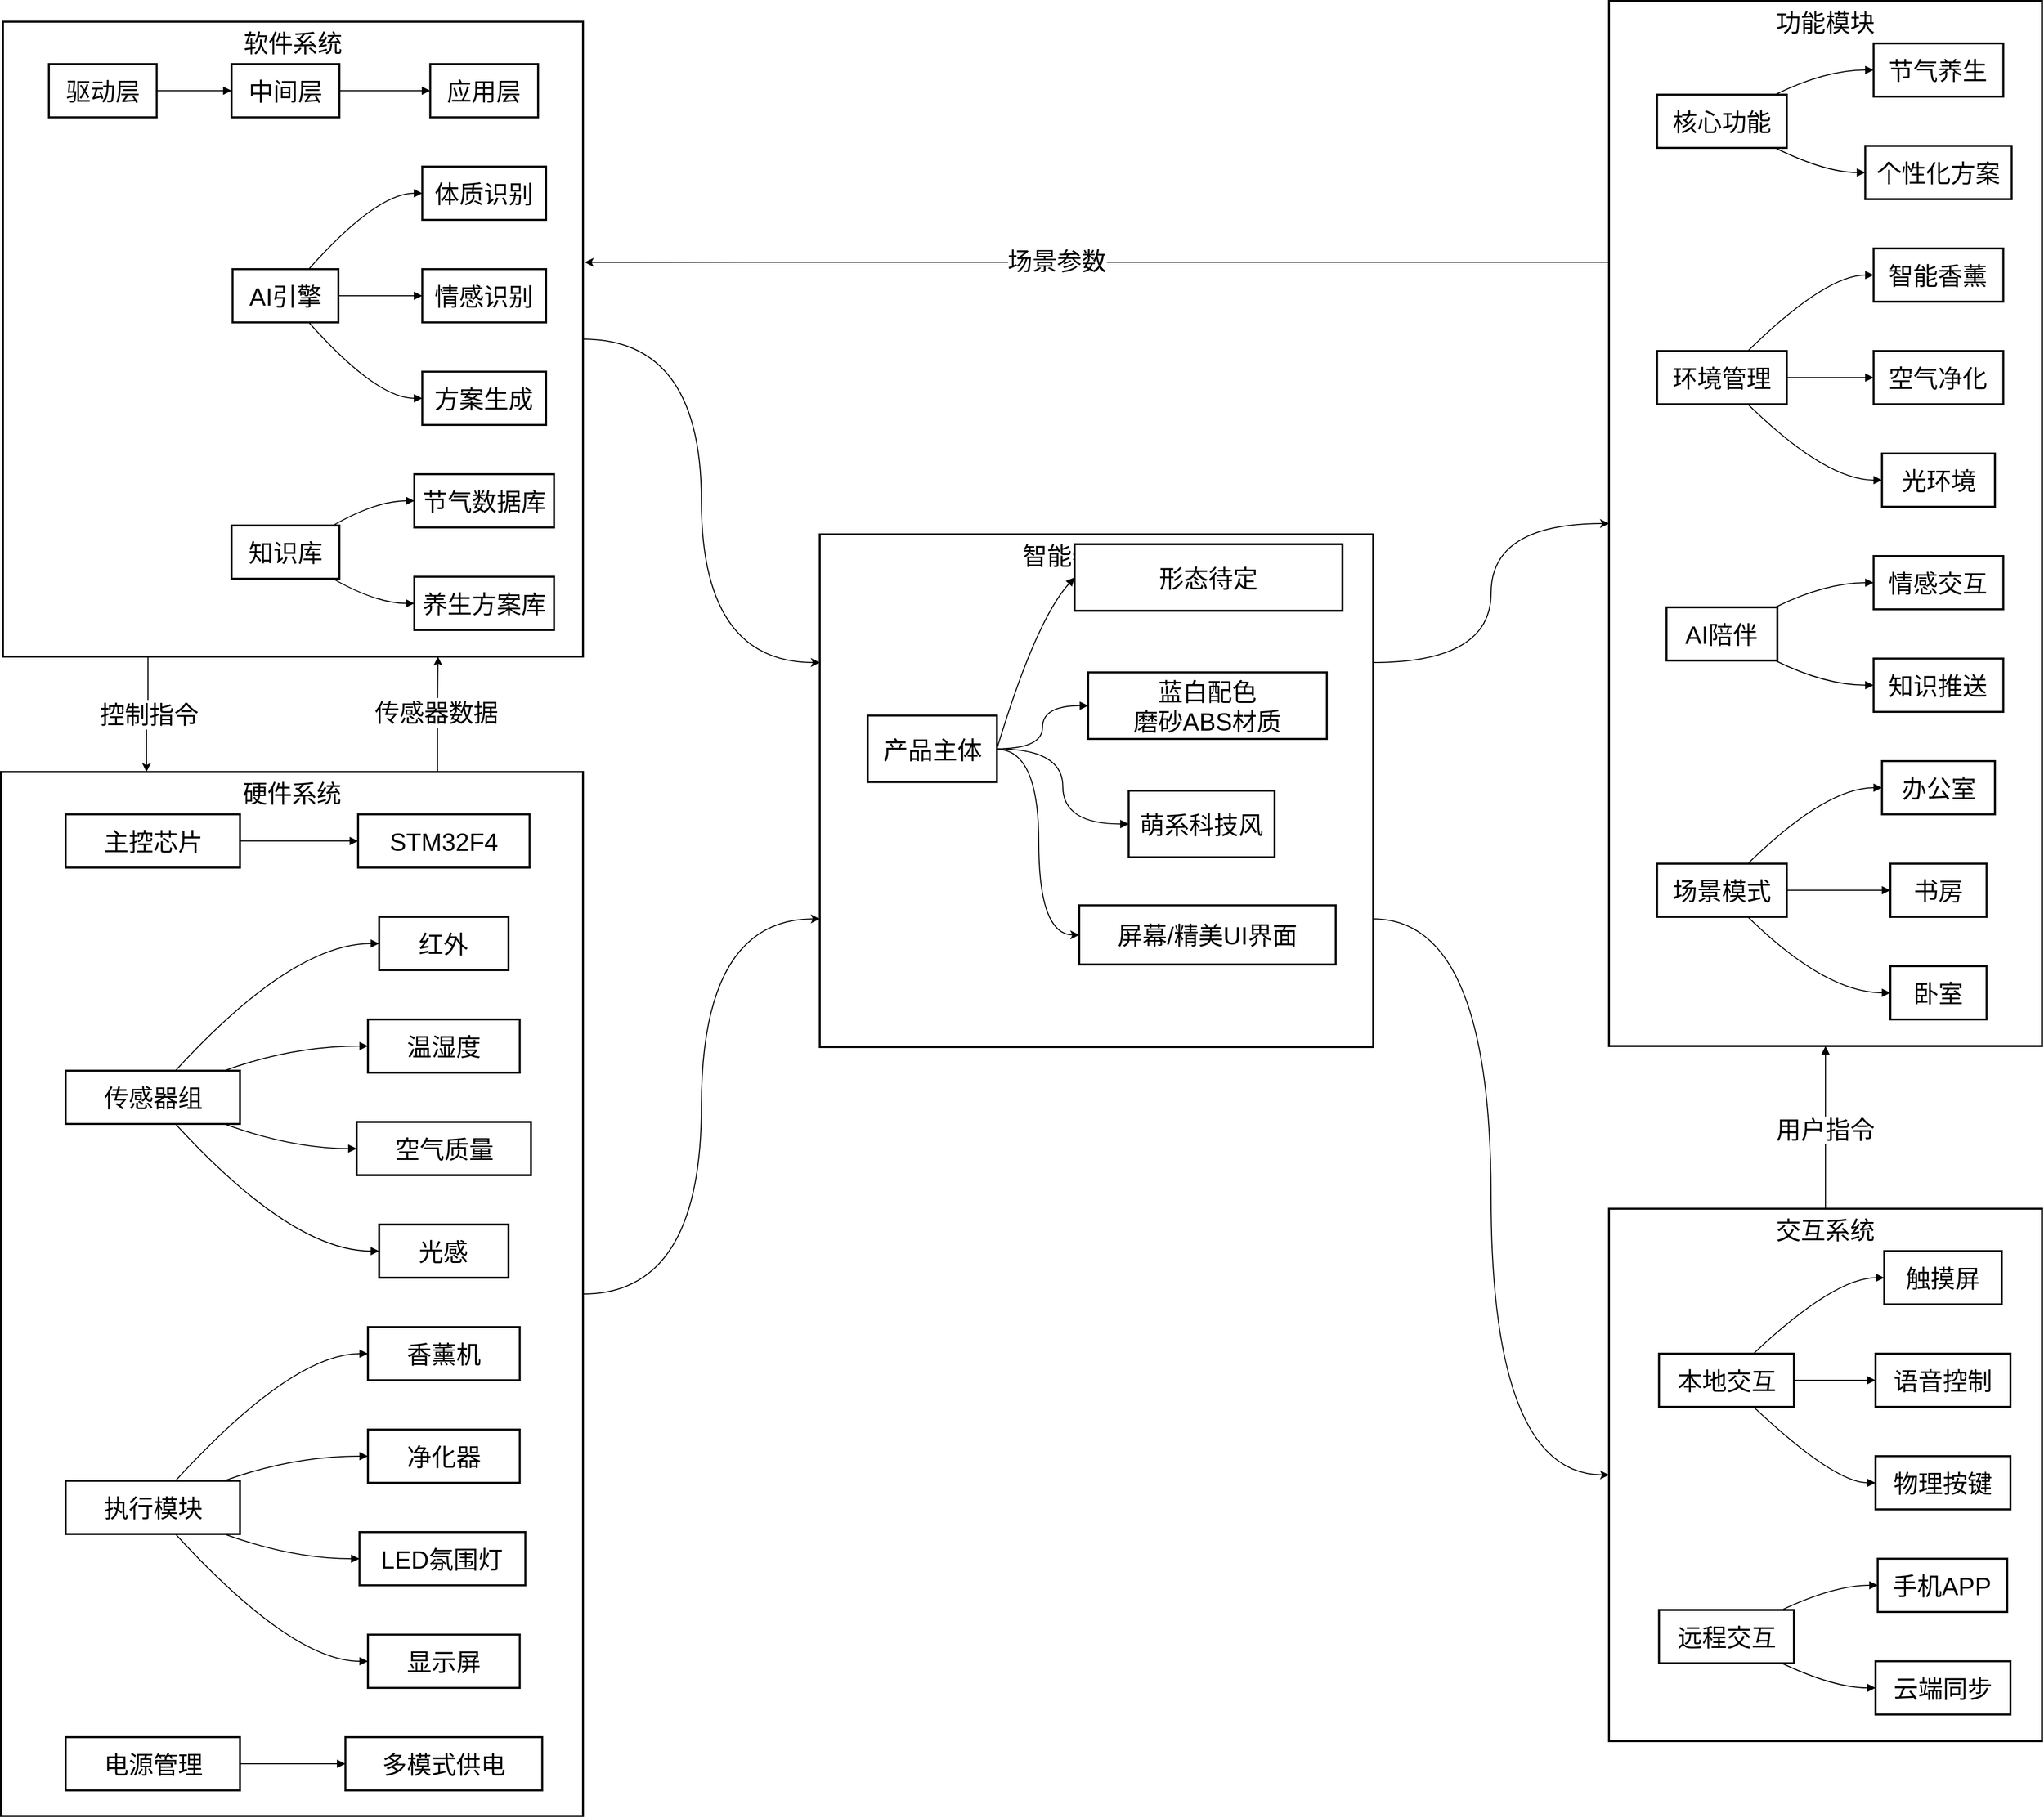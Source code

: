 <mxfile version="28.0.7">
  <diagram name="第 1 页" id="J0yv0MXb4ePms3bUo0E3">
    <mxGraphModel dx="2365" dy="1558" grid="1" gridSize="10" guides="1" tooltips="1" connect="1" arrows="1" fold="1" page="1" pageScale="1" pageWidth="827" pageHeight="1169" math="0" shadow="0">
      <root>
        <mxCell id="0" />
        <mxCell id="1" parent="0" />
        <mxCell id="rbwYXNIr1NsjyJA8dgfa-101" value="功能模块" style="whiteSpace=wrap;strokeWidth=2;verticalAlign=top;fontSize=25;" vertex="1" parent="1">
          <mxGeometry x="2160" y="379" width="439" height="1060" as="geometry" />
        </mxCell>
        <mxCell id="rbwYXNIr1NsjyJA8dgfa-102" value="核心功能" style="whiteSpace=wrap;strokeWidth=2;fontSize=25;" vertex="1" parent="rbwYXNIr1NsjyJA8dgfa-101">
          <mxGeometry x="48.778" y="95" width="131.488" height="54" as="geometry" />
        </mxCell>
        <mxCell id="rbwYXNIr1NsjyJA8dgfa-103" value="节气养生" style="whiteSpace=wrap;strokeWidth=2;fontSize=25;" vertex="1" parent="rbwYXNIr1NsjyJA8dgfa-101">
          <mxGeometry x="268.278" y="43" width="131.488" height="54" as="geometry" />
        </mxCell>
        <mxCell id="rbwYXNIr1NsjyJA8dgfa-104" value="个性化方案" style="whiteSpace=wrap;strokeWidth=2;fontSize=25;" vertex="1" parent="rbwYXNIr1NsjyJA8dgfa-101">
          <mxGeometry x="259.795" y="147" width="148.454" height="54" as="geometry" />
        </mxCell>
        <mxCell id="rbwYXNIr1NsjyJA8dgfa-105" value="环境管理" style="whiteSpace=wrap;strokeWidth=2;fontSize=25;" vertex="1" parent="rbwYXNIr1NsjyJA8dgfa-101">
          <mxGeometry x="48.778" y="355" width="131.488" height="54" as="geometry" />
        </mxCell>
        <mxCell id="rbwYXNIr1NsjyJA8dgfa-106" value="智能香薰" style="whiteSpace=wrap;strokeWidth=2;fontSize=25;" vertex="1" parent="rbwYXNIr1NsjyJA8dgfa-101">
          <mxGeometry x="268.278" y="251" width="131.488" height="54" as="geometry" />
        </mxCell>
        <mxCell id="rbwYXNIr1NsjyJA8dgfa-107" value="空气净化" style="whiteSpace=wrap;strokeWidth=2;fontSize=25;" vertex="1" parent="rbwYXNIr1NsjyJA8dgfa-101">
          <mxGeometry x="268.278" y="355" width="131.488" height="54" as="geometry" />
        </mxCell>
        <mxCell id="rbwYXNIr1NsjyJA8dgfa-108" value="光环境" style="whiteSpace=wrap;strokeWidth=2;fontSize=25;" vertex="1" parent="rbwYXNIr1NsjyJA8dgfa-101">
          <mxGeometry x="276.761" y="459" width="114.522" height="54" as="geometry" />
        </mxCell>
        <mxCell id="rbwYXNIr1NsjyJA8dgfa-109" value="AI陪伴" style="whiteSpace=wrap;strokeWidth=2;fontSize=25;" vertex="1" parent="rbwYXNIr1NsjyJA8dgfa-101">
          <mxGeometry x="58.321" y="615" width="112.401" height="54" as="geometry" />
        </mxCell>
        <mxCell id="rbwYXNIr1NsjyJA8dgfa-110" value="情感交互" style="whiteSpace=wrap;strokeWidth=2;fontSize=25;" vertex="1" parent="rbwYXNIr1NsjyJA8dgfa-101">
          <mxGeometry x="268.278" y="563" width="131.488" height="54" as="geometry" />
        </mxCell>
        <mxCell id="rbwYXNIr1NsjyJA8dgfa-111" value="知识推送" style="whiteSpace=wrap;strokeWidth=2;fontSize=25;" vertex="1" parent="rbwYXNIr1NsjyJA8dgfa-101">
          <mxGeometry x="268.278" y="667" width="131.488" height="54" as="geometry" />
        </mxCell>
        <mxCell id="rbwYXNIr1NsjyJA8dgfa-112" value="场景模式" style="whiteSpace=wrap;strokeWidth=2;fontSize=25;" vertex="1" parent="rbwYXNIr1NsjyJA8dgfa-101">
          <mxGeometry x="48.778" y="875" width="131.488" height="54" as="geometry" />
        </mxCell>
        <mxCell id="rbwYXNIr1NsjyJA8dgfa-113" value="办公室" style="whiteSpace=wrap;strokeWidth=2;fontSize=25;" vertex="1" parent="rbwYXNIr1NsjyJA8dgfa-101">
          <mxGeometry x="276.761" y="771" width="114.522" height="54" as="geometry" />
        </mxCell>
        <mxCell id="rbwYXNIr1NsjyJA8dgfa-114" value="书房" style="whiteSpace=wrap;strokeWidth=2;fontSize=25;" vertex="1" parent="rbwYXNIr1NsjyJA8dgfa-101">
          <mxGeometry x="285.244" y="875" width="97.556" height="54" as="geometry" />
        </mxCell>
        <mxCell id="rbwYXNIr1NsjyJA8dgfa-115" value="卧室" style="whiteSpace=wrap;strokeWidth=2;fontSize=25;" vertex="1" parent="rbwYXNIr1NsjyJA8dgfa-101">
          <mxGeometry x="285.244" y="979" width="97.556" height="54" as="geometry" />
        </mxCell>
        <mxCell id="rbwYXNIr1NsjyJA8dgfa-116" value="" style="curved=1;startArrow=none;endArrow=block;exitX=0.91;exitY=0;entryX=0;entryY=0.5;rounded=0;fontSize=25;" edge="1" parent="rbwYXNIr1NsjyJA8dgfa-101" source="rbwYXNIr1NsjyJA8dgfa-102" target="rbwYXNIr1NsjyJA8dgfa-103">
          <mxGeometry relative="1" as="geometry">
            <Array as="points">
              <mxPoint x="219.5" y="70" />
            </Array>
          </mxGeometry>
        </mxCell>
        <mxCell id="rbwYXNIr1NsjyJA8dgfa-117" value="" style="curved=1;startArrow=none;endArrow=block;exitX=0.91;exitY=1;entryX=0;entryY=0.5;rounded=0;fontSize=25;" edge="1" parent="rbwYXNIr1NsjyJA8dgfa-101" source="rbwYXNIr1NsjyJA8dgfa-102" target="rbwYXNIr1NsjyJA8dgfa-104">
          <mxGeometry relative="1" as="geometry">
            <Array as="points">
              <mxPoint x="219.5" y="174" />
            </Array>
          </mxGeometry>
        </mxCell>
        <mxCell id="rbwYXNIr1NsjyJA8dgfa-118" value="" style="curved=1;startArrow=none;endArrow=block;exitX=0.7;exitY=0;entryX=0;entryY=0.5;rounded=0;fontSize=25;" edge="1" parent="rbwYXNIr1NsjyJA8dgfa-101" source="rbwYXNIr1NsjyJA8dgfa-105" target="rbwYXNIr1NsjyJA8dgfa-106">
          <mxGeometry relative="1" as="geometry">
            <Array as="points">
              <mxPoint x="219.5" y="278" />
            </Array>
          </mxGeometry>
        </mxCell>
        <mxCell id="rbwYXNIr1NsjyJA8dgfa-119" value="" style="curved=1;startArrow=none;endArrow=block;exitX=1;exitY=0.5;entryX=0;entryY=0.5;rounded=0;fontSize=25;" edge="1" parent="rbwYXNIr1NsjyJA8dgfa-101" source="rbwYXNIr1NsjyJA8dgfa-105" target="rbwYXNIr1NsjyJA8dgfa-107">
          <mxGeometry relative="1" as="geometry">
            <Array as="points" />
          </mxGeometry>
        </mxCell>
        <mxCell id="rbwYXNIr1NsjyJA8dgfa-120" value="" style="curved=1;startArrow=none;endArrow=block;exitX=0.7;exitY=1;entryX=0;entryY=0.5;rounded=0;fontSize=25;" edge="1" parent="rbwYXNIr1NsjyJA8dgfa-101" source="rbwYXNIr1NsjyJA8dgfa-105" target="rbwYXNIr1NsjyJA8dgfa-108">
          <mxGeometry relative="1" as="geometry">
            <Array as="points">
              <mxPoint x="219.5" y="486" />
            </Array>
          </mxGeometry>
        </mxCell>
        <mxCell id="rbwYXNIr1NsjyJA8dgfa-121" value="" style="curved=1;startArrow=none;endArrow=block;exitX=0.98;exitY=0;entryX=0;entryY=0.5;rounded=0;fontSize=25;" edge="1" parent="rbwYXNIr1NsjyJA8dgfa-101" source="rbwYXNIr1NsjyJA8dgfa-109" target="rbwYXNIr1NsjyJA8dgfa-110">
          <mxGeometry relative="1" as="geometry">
            <Array as="points">
              <mxPoint x="219.5" y="590" />
            </Array>
          </mxGeometry>
        </mxCell>
        <mxCell id="rbwYXNIr1NsjyJA8dgfa-122" value="" style="curved=1;startArrow=none;endArrow=block;exitX=0.98;exitY=1;entryX=0;entryY=0.5;rounded=0;fontSize=25;" edge="1" parent="rbwYXNIr1NsjyJA8dgfa-101" source="rbwYXNIr1NsjyJA8dgfa-109" target="rbwYXNIr1NsjyJA8dgfa-111">
          <mxGeometry relative="1" as="geometry">
            <Array as="points">
              <mxPoint x="219.5" y="694" />
            </Array>
          </mxGeometry>
        </mxCell>
        <mxCell id="rbwYXNIr1NsjyJA8dgfa-123" value="" style="curved=1;startArrow=none;endArrow=block;exitX=0.7;exitY=0;entryX=0;entryY=0.5;rounded=0;fontSize=25;" edge="1" parent="rbwYXNIr1NsjyJA8dgfa-101" source="rbwYXNIr1NsjyJA8dgfa-112" target="rbwYXNIr1NsjyJA8dgfa-113">
          <mxGeometry relative="1" as="geometry">
            <Array as="points">
              <mxPoint x="219.5" y="798" />
            </Array>
          </mxGeometry>
        </mxCell>
        <mxCell id="rbwYXNIr1NsjyJA8dgfa-124" value="" style="curved=1;startArrow=none;endArrow=block;exitX=1;exitY=0.5;entryX=-0.01;entryY=0.5;rounded=0;fontSize=25;" edge="1" parent="rbwYXNIr1NsjyJA8dgfa-101" source="rbwYXNIr1NsjyJA8dgfa-112" target="rbwYXNIr1NsjyJA8dgfa-114">
          <mxGeometry relative="1" as="geometry">
            <Array as="points" />
          </mxGeometry>
        </mxCell>
        <mxCell id="rbwYXNIr1NsjyJA8dgfa-125" value="" style="curved=1;startArrow=none;endArrow=block;exitX=0.7;exitY=1;entryX=-0.01;entryY=0.5;rounded=0;fontSize=25;" edge="1" parent="rbwYXNIr1NsjyJA8dgfa-101" source="rbwYXNIr1NsjyJA8dgfa-112" target="rbwYXNIr1NsjyJA8dgfa-115">
          <mxGeometry relative="1" as="geometry">
            <Array as="points">
              <mxPoint x="219.5" y="1006" />
            </Array>
          </mxGeometry>
        </mxCell>
        <mxCell id="rbwYXNIr1NsjyJA8dgfa-126" value="交互系统" style="whiteSpace=wrap;strokeWidth=2;verticalAlign=top;fontSize=25;" vertex="1" parent="1">
          <mxGeometry x="2160" y="1604" width="439" height="540" as="geometry" />
        </mxCell>
        <mxCell id="rbwYXNIr1NsjyJA8dgfa-127" value="本地交互" style="whiteSpace=wrap;strokeWidth=2;fontSize=25;" vertex="1" parent="rbwYXNIr1NsjyJA8dgfa-126">
          <mxGeometry x="50.739" y="147" width="136.774" height="54" as="geometry" />
        </mxCell>
        <mxCell id="rbwYXNIr1NsjyJA8dgfa-128" value="触摸屏" style="whiteSpace=wrap;strokeWidth=2;fontSize=25;" vertex="1" parent="rbwYXNIr1NsjyJA8dgfa-126">
          <mxGeometry x="279.063" y="43" width="119.126" height="54" as="geometry" />
        </mxCell>
        <mxCell id="rbwYXNIr1NsjyJA8dgfa-129" value="语音控制" style="whiteSpace=wrap;strokeWidth=2;fontSize=25;" vertex="1" parent="rbwYXNIr1NsjyJA8dgfa-126">
          <mxGeometry x="270.239" y="147" width="136.774" height="54" as="geometry" />
        </mxCell>
        <mxCell id="rbwYXNIr1NsjyJA8dgfa-130" value="物理按键" style="whiteSpace=wrap;strokeWidth=2;fontSize=25;" vertex="1" parent="rbwYXNIr1NsjyJA8dgfa-126">
          <mxGeometry x="270.239" y="251" width="136.774" height="54" as="geometry" />
        </mxCell>
        <mxCell id="rbwYXNIr1NsjyJA8dgfa-131" value="远程交互" style="whiteSpace=wrap;strokeWidth=2;fontSize=25;" vertex="1" parent="rbwYXNIr1NsjyJA8dgfa-126">
          <mxGeometry x="50.739" y="407" width="136.774" height="54" as="geometry" />
        </mxCell>
        <mxCell id="rbwYXNIr1NsjyJA8dgfa-132" value="手机APP" style="whiteSpace=wrap;strokeWidth=2;fontSize=25;" vertex="1" parent="rbwYXNIr1NsjyJA8dgfa-126">
          <mxGeometry x="272.445" y="355" width="131.259" height="54" as="geometry" />
        </mxCell>
        <mxCell id="rbwYXNIr1NsjyJA8dgfa-133" value="云端同步" style="whiteSpace=wrap;strokeWidth=2;fontSize=25;" vertex="1" parent="rbwYXNIr1NsjyJA8dgfa-126">
          <mxGeometry x="270.239" y="459" width="136.774" height="54" as="geometry" />
        </mxCell>
        <mxCell id="rbwYXNIr1NsjyJA8dgfa-134" value="" style="curved=1;startArrow=none;endArrow=block;exitX=0.7;exitY=0;entryX=0;entryY=0.5;rounded=0;fontSize=25;" edge="1" parent="rbwYXNIr1NsjyJA8dgfa-126" source="rbwYXNIr1NsjyJA8dgfa-127" target="rbwYXNIr1NsjyJA8dgfa-128">
          <mxGeometry relative="1" as="geometry">
            <Array as="points">
              <mxPoint x="228.324" y="70" />
            </Array>
          </mxGeometry>
        </mxCell>
        <mxCell id="rbwYXNIr1NsjyJA8dgfa-135" value="" style="curved=1;startArrow=none;endArrow=block;exitX=1;exitY=0.5;entryX=0;entryY=0.5;rounded=0;fontSize=25;" edge="1" parent="rbwYXNIr1NsjyJA8dgfa-126" source="rbwYXNIr1NsjyJA8dgfa-127" target="rbwYXNIr1NsjyJA8dgfa-129">
          <mxGeometry relative="1" as="geometry">
            <Array as="points" />
          </mxGeometry>
        </mxCell>
        <mxCell id="rbwYXNIr1NsjyJA8dgfa-136" value="" style="curved=1;startArrow=none;endArrow=block;exitX=0.7;exitY=1;entryX=0;entryY=0.5;rounded=0;fontSize=25;" edge="1" parent="rbwYXNIr1NsjyJA8dgfa-126" source="rbwYXNIr1NsjyJA8dgfa-127" target="rbwYXNIr1NsjyJA8dgfa-130">
          <mxGeometry relative="1" as="geometry">
            <Array as="points">
              <mxPoint x="228.324" y="278" />
            </Array>
          </mxGeometry>
        </mxCell>
        <mxCell id="rbwYXNIr1NsjyJA8dgfa-137" value="" style="curved=1;startArrow=none;endArrow=block;exitX=0.91;exitY=0;entryX=0;entryY=0.5;rounded=0;fontSize=25;" edge="1" parent="rbwYXNIr1NsjyJA8dgfa-126" source="rbwYXNIr1NsjyJA8dgfa-131" target="rbwYXNIr1NsjyJA8dgfa-132">
          <mxGeometry relative="1" as="geometry">
            <Array as="points">
              <mxPoint x="228.324" y="382" />
            </Array>
          </mxGeometry>
        </mxCell>
        <mxCell id="rbwYXNIr1NsjyJA8dgfa-138" value="" style="curved=1;startArrow=none;endArrow=block;exitX=0.91;exitY=1;entryX=0;entryY=0.5;rounded=0;fontSize=25;" edge="1" parent="rbwYXNIr1NsjyJA8dgfa-126" source="rbwYXNIr1NsjyJA8dgfa-131" target="rbwYXNIr1NsjyJA8dgfa-133">
          <mxGeometry relative="1" as="geometry">
            <Array as="points">
              <mxPoint x="228.324" y="486" />
            </Array>
          </mxGeometry>
        </mxCell>
        <mxCell id="rbwYXNIr1NsjyJA8dgfa-209" style="edgeStyle=orthogonalEdgeStyle;rounded=0;orthogonalLoop=1;jettySize=auto;html=1;exitX=1;exitY=0.25;exitDx=0;exitDy=0;entryX=0;entryY=0.5;entryDx=0;entryDy=0;curved=1;" edge="1" parent="1" source="rbwYXNIr1NsjyJA8dgfa-139" target="rbwYXNIr1NsjyJA8dgfa-101">
          <mxGeometry relative="1" as="geometry" />
        </mxCell>
        <mxCell id="rbwYXNIr1NsjyJA8dgfa-210" style="edgeStyle=orthogonalEdgeStyle;rounded=0;orthogonalLoop=1;jettySize=auto;html=1;exitX=1;exitY=0.75;exitDx=0;exitDy=0;entryX=0;entryY=0.5;entryDx=0;entryDy=0;curved=1;" edge="1" parent="1" source="rbwYXNIr1NsjyJA8dgfa-139" target="rbwYXNIr1NsjyJA8dgfa-126">
          <mxGeometry relative="1" as="geometry" />
        </mxCell>
        <mxCell id="rbwYXNIr1NsjyJA8dgfa-202" style="edgeStyle=orthogonalEdgeStyle;rounded=0;orthogonalLoop=1;jettySize=auto;html=1;exitX=0.75;exitY=0;exitDx=0;exitDy=0;entryX=0.75;entryY=1;entryDx=0;entryDy=0;fontSize=25;" edge="1" parent="1" source="rbwYXNIr1NsjyJA8dgfa-148" target="rbwYXNIr1NsjyJA8dgfa-173">
          <mxGeometry relative="1" as="geometry" />
        </mxCell>
        <mxCell id="rbwYXNIr1NsjyJA8dgfa-204" value="传感器数据" style="edgeLabel;html=1;align=center;verticalAlign=middle;resizable=0;points=[];fontSize=25;" vertex="1" connectable="0" parent="rbwYXNIr1NsjyJA8dgfa-202">
          <mxGeometry x="-0.133" y="-10" relative="1" as="geometry">
            <mxPoint x="-12" y="-10" as="offset" />
          </mxGeometry>
        </mxCell>
        <mxCell id="rbwYXNIr1NsjyJA8dgfa-208" style="edgeStyle=orthogonalEdgeStyle;rounded=0;orthogonalLoop=1;jettySize=auto;html=1;exitX=1;exitY=0.5;exitDx=0;exitDy=0;entryX=0;entryY=0.75;entryDx=0;entryDy=0;curved=1;" edge="1" parent="1" source="rbwYXNIr1NsjyJA8dgfa-148" target="rbwYXNIr1NsjyJA8dgfa-139">
          <mxGeometry relative="1" as="geometry" />
        </mxCell>
        <mxCell id="rbwYXNIr1NsjyJA8dgfa-201" style="edgeStyle=orthogonalEdgeStyle;rounded=0;orthogonalLoop=1;jettySize=auto;html=1;exitX=0.25;exitY=1;exitDx=0;exitDy=0;entryX=0.25;entryY=0;entryDx=0;entryDy=0;fontSize=25;" edge="1" parent="1" source="rbwYXNIr1NsjyJA8dgfa-173" target="rbwYXNIr1NsjyJA8dgfa-148">
          <mxGeometry relative="1" as="geometry" />
        </mxCell>
        <mxCell id="rbwYXNIr1NsjyJA8dgfa-203" value="&lt;font&gt;控制指令&lt;/font&gt;" style="edgeLabel;html=1;align=center;verticalAlign=middle;resizable=0;points=[];fontSize=25;" vertex="1" connectable="0" parent="rbwYXNIr1NsjyJA8dgfa-201">
          <mxGeometry x="-0.03" y="1" relative="1" as="geometry">
            <mxPoint as="offset" />
          </mxGeometry>
        </mxCell>
        <mxCell id="rbwYXNIr1NsjyJA8dgfa-207" style="edgeStyle=orthogonalEdgeStyle;rounded=0;orthogonalLoop=1;jettySize=auto;html=1;exitX=1;exitY=0.5;exitDx=0;exitDy=0;entryX=0;entryY=0.25;entryDx=0;entryDy=0;curved=1;" edge="1" parent="1" source="rbwYXNIr1NsjyJA8dgfa-173" target="rbwYXNIr1NsjyJA8dgfa-139">
          <mxGeometry relative="1" as="geometry" />
        </mxCell>
        <mxCell id="rbwYXNIr1NsjyJA8dgfa-173" value="软件系统" style="whiteSpace=wrap;strokeWidth=2;verticalAlign=top;fontSize=25;" vertex="1" parent="1">
          <mxGeometry x="532" y="400" width="588" height="644" as="geometry" />
        </mxCell>
        <mxCell id="rbwYXNIr1NsjyJA8dgfa-174" value="驱动层" style="whiteSpace=wrap;strokeWidth=2;fontSize=25;" vertex="1" parent="rbwYXNIr1NsjyJA8dgfa-173">
          <mxGeometry x="46.554" y="43" width="109.301" height="54" as="geometry" />
        </mxCell>
        <mxCell id="rbwYXNIr1NsjyJA8dgfa-175" value="中间层" style="whiteSpace=wrap;strokeWidth=2;fontSize=25;" vertex="1" parent="rbwYXNIr1NsjyJA8dgfa-173">
          <mxGeometry x="231.759" y="43" width="109.301" height="54" as="geometry" />
        </mxCell>
        <mxCell id="rbwYXNIr1NsjyJA8dgfa-176" value="应用层" style="whiteSpace=wrap;strokeWidth=2;fontSize=25;" vertex="1" parent="rbwYXNIr1NsjyJA8dgfa-173">
          <mxGeometry x="433.157" y="43" width="109.301" height="54" as="geometry" />
        </mxCell>
        <mxCell id="rbwYXNIr1NsjyJA8dgfa-177" value="AI引擎" style="whiteSpace=wrap;strokeWidth=2;fontSize=25;" vertex="1" parent="rbwYXNIr1NsjyJA8dgfa-173">
          <mxGeometry x="232.771" y="251" width="107.277" height="54" as="geometry" />
        </mxCell>
        <mxCell id="rbwYXNIr1NsjyJA8dgfa-178" value="体质识别" style="whiteSpace=wrap;strokeWidth=2;fontSize=25;" vertex="1" parent="rbwYXNIr1NsjyJA8dgfa-173">
          <mxGeometry x="425.06" y="147" width="125.494" height="54" as="geometry" />
        </mxCell>
        <mxCell id="rbwYXNIr1NsjyJA8dgfa-179" value="情感识别" style="whiteSpace=wrap;strokeWidth=2;fontSize=25;" vertex="1" parent="rbwYXNIr1NsjyJA8dgfa-173">
          <mxGeometry x="425.06" y="251" width="125.494" height="54" as="geometry" />
        </mxCell>
        <mxCell id="rbwYXNIr1NsjyJA8dgfa-180" value="方案生成" style="whiteSpace=wrap;strokeWidth=2;fontSize=25;" vertex="1" parent="rbwYXNIr1NsjyJA8dgfa-173">
          <mxGeometry x="425.06" y="355" width="125.494" height="54" as="geometry" />
        </mxCell>
        <mxCell id="rbwYXNIr1NsjyJA8dgfa-181" value="知识库" style="whiteSpace=wrap;strokeWidth=2;fontSize=25;" vertex="1" parent="rbwYXNIr1NsjyJA8dgfa-173">
          <mxGeometry x="231.759" y="511" width="109.301" height="54" as="geometry" />
        </mxCell>
        <mxCell id="rbwYXNIr1NsjyJA8dgfa-182" value="节气数据库" style="whiteSpace=wrap;strokeWidth=2;fontSize=25;" vertex="1" parent="rbwYXNIr1NsjyJA8dgfa-173">
          <mxGeometry x="416.964" y="459" width="141.687" height="54" as="geometry" />
        </mxCell>
        <mxCell id="rbwYXNIr1NsjyJA8dgfa-183" value="养生方案库" style="whiteSpace=wrap;strokeWidth=2;fontSize=25;" vertex="1" parent="rbwYXNIr1NsjyJA8dgfa-173">
          <mxGeometry x="416.964" y="563" width="141.687" height="54" as="geometry" />
        </mxCell>
        <mxCell id="rbwYXNIr1NsjyJA8dgfa-184" value="" style="curved=1;startArrow=none;endArrow=block;exitX=1;exitY=0.5;entryX=0;entryY=0.5;rounded=0;fontSize=25;" edge="1" parent="rbwYXNIr1NsjyJA8dgfa-173" source="rbwYXNIr1NsjyJA8dgfa-174" target="rbwYXNIr1NsjyJA8dgfa-175">
          <mxGeometry relative="1" as="geometry">
            <Array as="points" />
          </mxGeometry>
        </mxCell>
        <mxCell id="rbwYXNIr1NsjyJA8dgfa-185" value="" style="curved=1;startArrow=none;endArrow=block;exitX=1;exitY=0.5;entryX=0;entryY=0.5;rounded=0;fontSize=25;" edge="1" parent="rbwYXNIr1NsjyJA8dgfa-173" source="rbwYXNIr1NsjyJA8dgfa-175" target="rbwYXNIr1NsjyJA8dgfa-176">
          <mxGeometry relative="1" as="geometry">
            <Array as="points" />
          </mxGeometry>
        </mxCell>
        <mxCell id="rbwYXNIr1NsjyJA8dgfa-186" value="" style="curved=1;startArrow=none;endArrow=block;exitX=0.72;exitY=0;entryX=0;entryY=0.5;rounded=0;fontSize=25;" edge="1" parent="rbwYXNIr1NsjyJA8dgfa-173" source="rbwYXNIr1NsjyJA8dgfa-177" target="rbwYXNIr1NsjyJA8dgfa-178">
          <mxGeometry relative="1" as="geometry">
            <Array as="points">
              <mxPoint x="378.506" y="174" />
            </Array>
          </mxGeometry>
        </mxCell>
        <mxCell id="rbwYXNIr1NsjyJA8dgfa-187" value="" style="curved=1;startArrow=none;endArrow=block;exitX=0.99;exitY=0.5;entryX=0;entryY=0.5;rounded=0;fontSize=25;" edge="1" parent="rbwYXNIr1NsjyJA8dgfa-173" source="rbwYXNIr1NsjyJA8dgfa-177" target="rbwYXNIr1NsjyJA8dgfa-179">
          <mxGeometry relative="1" as="geometry">
            <Array as="points" />
          </mxGeometry>
        </mxCell>
        <mxCell id="rbwYXNIr1NsjyJA8dgfa-188" value="" style="curved=1;startArrow=none;endArrow=block;exitX=0.72;exitY=1;entryX=0;entryY=0.5;rounded=0;fontSize=25;" edge="1" parent="rbwYXNIr1NsjyJA8dgfa-173" source="rbwYXNIr1NsjyJA8dgfa-177" target="rbwYXNIr1NsjyJA8dgfa-180">
          <mxGeometry relative="1" as="geometry">
            <Array as="points">
              <mxPoint x="378.506" y="382" />
            </Array>
          </mxGeometry>
        </mxCell>
        <mxCell id="rbwYXNIr1NsjyJA8dgfa-189" value="" style="curved=1;startArrow=none;endArrow=block;exitX=0.94;exitY=0;entryX=0;entryY=0.5;rounded=0;fontSize=25;" edge="1" parent="rbwYXNIr1NsjyJA8dgfa-173" source="rbwYXNIr1NsjyJA8dgfa-181" target="rbwYXNIr1NsjyJA8dgfa-182">
          <mxGeometry relative="1" as="geometry">
            <Array as="points">
              <mxPoint x="378.506" y="486" />
            </Array>
          </mxGeometry>
        </mxCell>
        <mxCell id="rbwYXNIr1NsjyJA8dgfa-190" value="" style="curved=1;startArrow=none;endArrow=block;exitX=0.94;exitY=1;entryX=0;entryY=0.5;rounded=0;fontSize=25;" edge="1" parent="rbwYXNIr1NsjyJA8dgfa-173" source="rbwYXNIr1NsjyJA8dgfa-181" target="rbwYXNIr1NsjyJA8dgfa-183">
          <mxGeometry relative="1" as="geometry">
            <Array as="points">
              <mxPoint x="378.506" y="590" />
            </Array>
          </mxGeometry>
        </mxCell>
        <mxCell id="rbwYXNIr1NsjyJA8dgfa-198" value="用户指令" style="curved=1;startArrow=none;endArrow=block;exitX=0.5;exitY=0;entryX=0.5;entryY=1;rounded=0;exitDx=0;exitDy=0;fontSize=25;entryDx=0;entryDy=0;" edge="1" parent="1" source="rbwYXNIr1NsjyJA8dgfa-126" target="rbwYXNIr1NsjyJA8dgfa-101">
          <mxGeometry relative="1" as="geometry" />
        </mxCell>
        <mxCell id="rbwYXNIr1NsjyJA8dgfa-205" style="edgeStyle=orthogonalEdgeStyle;rounded=0;orthogonalLoop=1;jettySize=auto;html=1;exitX=0;exitY=0.25;exitDx=0;exitDy=0;entryX=1.003;entryY=0.379;entryDx=0;entryDy=0;entryPerimeter=0;fontSize=25;" edge="1" parent="1" source="rbwYXNIr1NsjyJA8dgfa-101" target="rbwYXNIr1NsjyJA8dgfa-173">
          <mxGeometry relative="1" as="geometry" />
        </mxCell>
        <mxCell id="rbwYXNIr1NsjyJA8dgfa-206" value="场景参数" style="edgeLabel;html=1;align=center;verticalAlign=middle;resizable=0;points=[];fontSize=25;" vertex="1" connectable="0" parent="rbwYXNIr1NsjyJA8dgfa-205">
          <mxGeometry x="0.075" y="-2" relative="1" as="geometry">
            <mxPoint x="-2" as="offset" />
          </mxGeometry>
        </mxCell>
        <mxCell id="rbwYXNIr1NsjyJA8dgfa-216" value="" style="group" vertex="1" connectable="0" parent="1">
          <mxGeometry x="1360" y="920" width="561" height="520" as="geometry" />
        </mxCell>
        <mxCell id="rbwYXNIr1NsjyJA8dgfa-139" value="智能养生设备" style="whiteSpace=wrap;strokeWidth=2;verticalAlign=top;fontSize=25;container=0;" vertex="1" parent="rbwYXNIr1NsjyJA8dgfa-216">
          <mxGeometry width="561" height="520" as="geometry" />
        </mxCell>
        <mxCell id="rbwYXNIr1NsjyJA8dgfa-212" value="" style="rounded=0;orthogonalLoop=1;jettySize=auto;html=1;entryX=0;entryY=0.5;entryDx=0;entryDy=0;edgeStyle=orthogonalEdgeStyle;curved=1;" edge="1" parent="rbwYXNIr1NsjyJA8dgfa-216" target="rbwYXNIr1NsjyJA8dgfa-211">
          <mxGeometry relative="1" as="geometry">
            <mxPoint x="180" y="218" as="sourcePoint" />
          </mxGeometry>
        </mxCell>
        <mxCell id="rbwYXNIr1NsjyJA8dgfa-140" value="产品主体" style="whiteSpace=wrap;strokeWidth=2;fontSize=25;" vertex="1" parent="rbwYXNIr1NsjyJA8dgfa-216">
          <mxGeometry x="48.599" y="183.75" width="131.006" height="67.5" as="geometry" />
        </mxCell>
        <mxCell id="rbwYXNIr1NsjyJA8dgfa-141" value="形态待定" style="whiteSpace=wrap;strokeWidth=2;fontSize=25;" vertex="1" parent="rbwYXNIr1NsjyJA8dgfa-216">
          <mxGeometry x="258.312" y="10" width="271.52" height="67.5" as="geometry" />
        </mxCell>
        <mxCell id="rbwYXNIr1NsjyJA8dgfa-142" value="蓝白配色&#xa;磨砂ABS材质" style="whiteSpace=wrap;strokeWidth=2;fontSize=25;" vertex="1" parent="rbwYXNIr1NsjyJA8dgfa-216">
          <mxGeometry x="272.046" y="140" width="241.938" height="67.5" as="geometry" />
        </mxCell>
        <mxCell id="rbwYXNIr1NsjyJA8dgfa-143" value="萌系科技风" style="whiteSpace=wrap;strokeWidth=2;fontSize=25;" vertex="1" parent="rbwYXNIr1NsjyJA8dgfa-216">
          <mxGeometry x="313.139" y="260" width="147.91" height="67.5" as="geometry" />
        </mxCell>
        <mxCell id="rbwYXNIr1NsjyJA8dgfa-144" value="" style="curved=1;startArrow=none;endArrow=block;exitX=1;exitY=0.5;entryX=0;entryY=0.5;rounded=0;fontSize=25;exitDx=0;exitDy=0;" edge="1" parent="rbwYXNIr1NsjyJA8dgfa-216" source="rbwYXNIr1NsjyJA8dgfa-140" target="rbwYXNIr1NsjyJA8dgfa-141">
          <mxGeometry relative="1" as="geometry">
            <Array as="points">
              <mxPoint x="218.695" y="87.5" />
            </Array>
          </mxGeometry>
        </mxCell>
        <mxCell id="rbwYXNIr1NsjyJA8dgfa-145" value="" style="curved=1;startArrow=none;endArrow=block;exitX=1;exitY=0.5;entryX=0;entryY=0.5;rounded=0;fontSize=25;edgeStyle=orthogonalEdgeStyle;" edge="1" parent="rbwYXNIr1NsjyJA8dgfa-216" source="rbwYXNIr1NsjyJA8dgfa-140" target="rbwYXNIr1NsjyJA8dgfa-142">
          <mxGeometry relative="1" as="geometry" />
        </mxCell>
        <mxCell id="rbwYXNIr1NsjyJA8dgfa-146" value="" style="curved=1;startArrow=none;endArrow=block;exitX=1;exitY=0.5;entryX=0;entryY=0.5;rounded=0;fontSize=25;exitDx=0;exitDy=0;edgeStyle=orthogonalEdgeStyle;" edge="1" parent="rbwYXNIr1NsjyJA8dgfa-216" source="rbwYXNIr1NsjyJA8dgfa-140" target="rbwYXNIr1NsjyJA8dgfa-143">
          <mxGeometry relative="1" as="geometry" />
        </mxCell>
        <mxCell id="rbwYXNIr1NsjyJA8dgfa-211" value="屏幕/精美UI界面" style="whiteSpace=wrap;html=1;fontSize=25;strokeWidth=2;" vertex="1" parent="rbwYXNIr1NsjyJA8dgfa-216">
          <mxGeometry x="263.02" y="376.25" width="260" height="60" as="geometry" />
        </mxCell>
        <mxCell id="rbwYXNIr1NsjyJA8dgfa-218" value="" style="group" vertex="1" connectable="0" parent="1">
          <mxGeometry x="530" y="1161" width="590" height="1059" as="geometry" />
        </mxCell>
        <mxCell id="rbwYXNIr1NsjyJA8dgfa-148" value="硬件系统" style="whiteSpace=wrap;strokeWidth=2;verticalAlign=top;fontSize=25;container=0;" vertex="1" parent="rbwYXNIr1NsjyJA8dgfa-218">
          <mxGeometry width="590" height="1059" as="geometry" />
        </mxCell>
        <mxCell id="rbwYXNIr1NsjyJA8dgfa-149" value="主控芯片" style="whiteSpace=wrap;strokeWidth=2;fontSize=25;" vertex="1" parent="rbwYXNIr1NsjyJA8dgfa-218">
          <mxGeometry x="65.556" y="43" width="176.715" height="54" as="geometry" />
        </mxCell>
        <mxCell id="rbwYXNIr1NsjyJA8dgfa-150" value="STM32F4" style="whiteSpace=wrap;strokeWidth=2;fontSize=25;" vertex="1" parent="rbwYXNIr1NsjyJA8dgfa-218">
          <mxGeometry x="361.981" y="43" width="173.865" height="54" as="geometry" />
        </mxCell>
        <mxCell id="rbwYXNIr1NsjyJA8dgfa-151" value="传感器组" style="whiteSpace=wrap;strokeWidth=2;fontSize=25;" vertex="1" parent="rbwYXNIr1NsjyJA8dgfa-218">
          <mxGeometry x="65.556" y="303" width="176.715" height="54" as="geometry" />
        </mxCell>
        <mxCell id="rbwYXNIr1NsjyJA8dgfa-152" value="红外" style="whiteSpace=wrap;strokeWidth=2;fontSize=25;" vertex="1" parent="rbwYXNIr1NsjyJA8dgfa-218">
          <mxGeometry x="383.357" y="147" width="131.111" height="54" as="geometry" />
        </mxCell>
        <mxCell id="rbwYXNIr1NsjyJA8dgfa-153" value="温湿度" style="whiteSpace=wrap;strokeWidth=2;fontSize=25;" vertex="1" parent="rbwYXNIr1NsjyJA8dgfa-218">
          <mxGeometry x="371.957" y="251" width="153.913" height="54" as="geometry" />
        </mxCell>
        <mxCell id="rbwYXNIr1NsjyJA8dgfa-154" value="空气质量" style="whiteSpace=wrap;strokeWidth=2;fontSize=25;" vertex="1" parent="rbwYXNIr1NsjyJA8dgfa-218">
          <mxGeometry x="360.556" y="355" width="176.715" height="54" as="geometry" />
        </mxCell>
        <mxCell id="rbwYXNIr1NsjyJA8dgfa-155" value="光感" style="whiteSpace=wrap;strokeWidth=2;fontSize=25;" vertex="1" parent="rbwYXNIr1NsjyJA8dgfa-218">
          <mxGeometry x="383.357" y="459" width="131.111" height="54" as="geometry" />
        </mxCell>
        <mxCell id="rbwYXNIr1NsjyJA8dgfa-156" value="执行模块" style="whiteSpace=wrap;strokeWidth=2;fontSize=25;" vertex="1" parent="rbwYXNIr1NsjyJA8dgfa-218">
          <mxGeometry x="65.556" y="719" width="176.715" height="54" as="geometry" />
        </mxCell>
        <mxCell id="rbwYXNIr1NsjyJA8dgfa-157" value="香薰机" style="whiteSpace=wrap;strokeWidth=2;fontSize=25;" vertex="1" parent="rbwYXNIr1NsjyJA8dgfa-218">
          <mxGeometry x="371.957" y="563" width="153.913" height="54" as="geometry" />
        </mxCell>
        <mxCell id="rbwYXNIr1NsjyJA8dgfa-158" value="净化器" style="whiteSpace=wrap;strokeWidth=2;fontSize=25;" vertex="1" parent="rbwYXNIr1NsjyJA8dgfa-218">
          <mxGeometry x="371.957" y="667" width="153.913" height="54" as="geometry" />
        </mxCell>
        <mxCell id="rbwYXNIr1NsjyJA8dgfa-159" value="LED氛围灯" style="whiteSpace=wrap;strokeWidth=2;fontSize=25;" vertex="1" parent="rbwYXNIr1NsjyJA8dgfa-218">
          <mxGeometry x="363.406" y="771" width="168.164" height="54" as="geometry" />
        </mxCell>
        <mxCell id="rbwYXNIr1NsjyJA8dgfa-160" value="显示屏" style="whiteSpace=wrap;strokeWidth=2;fontSize=25;" vertex="1" parent="rbwYXNIr1NsjyJA8dgfa-218">
          <mxGeometry x="371.957" y="875" width="153.913" height="54" as="geometry" />
        </mxCell>
        <mxCell id="rbwYXNIr1NsjyJA8dgfa-161" value="电源管理" style="whiteSpace=wrap;strokeWidth=2;fontSize=25;" vertex="1" parent="rbwYXNIr1NsjyJA8dgfa-218">
          <mxGeometry x="65.556" y="979" width="176.715" height="54" as="geometry" />
        </mxCell>
        <mxCell id="rbwYXNIr1NsjyJA8dgfa-162" value="多模式供电" style="whiteSpace=wrap;strokeWidth=2;fontSize=25;" vertex="1" parent="rbwYXNIr1NsjyJA8dgfa-218">
          <mxGeometry x="349.155" y="979" width="199.517" height="54" as="geometry" />
        </mxCell>
        <mxCell id="rbwYXNIr1NsjyJA8dgfa-163" value="" style="curved=1;startArrow=none;endArrow=block;exitX=1;exitY=0.5;entryX=0;entryY=0.5;rounded=0;fontSize=25;" edge="1" parent="rbwYXNIr1NsjyJA8dgfa-218" source="rbwYXNIr1NsjyJA8dgfa-149" target="rbwYXNIr1NsjyJA8dgfa-150">
          <mxGeometry relative="1" as="geometry">
            <Array as="points" />
          </mxGeometry>
        </mxCell>
        <mxCell id="rbwYXNIr1NsjyJA8dgfa-164" value="" style="curved=1;startArrow=none;endArrow=block;exitX=0.63;exitY=0;entryX=-0.01;entryY=0.5;rounded=0;fontSize=25;" edge="1" parent="rbwYXNIr1NsjyJA8dgfa-218" source="rbwYXNIr1NsjyJA8dgfa-151" target="rbwYXNIr1NsjyJA8dgfa-152">
          <mxGeometry relative="1" as="geometry">
            <Array as="points">
              <mxPoint x="295" y="174" />
            </Array>
          </mxGeometry>
        </mxCell>
        <mxCell id="rbwYXNIr1NsjyJA8dgfa-165" value="" style="curved=1;startArrow=none;endArrow=block;exitX=0.91;exitY=0;entryX=0;entryY=0.5;rounded=0;fontSize=25;" edge="1" parent="rbwYXNIr1NsjyJA8dgfa-218" source="rbwYXNIr1NsjyJA8dgfa-151" target="rbwYXNIr1NsjyJA8dgfa-153">
          <mxGeometry relative="1" as="geometry">
            <Array as="points">
              <mxPoint x="295" y="278" />
            </Array>
          </mxGeometry>
        </mxCell>
        <mxCell id="rbwYXNIr1NsjyJA8dgfa-166" value="" style="curved=1;startArrow=none;endArrow=block;exitX=0.91;exitY=1;entryX=0;entryY=0.5;rounded=0;fontSize=25;" edge="1" parent="rbwYXNIr1NsjyJA8dgfa-218" source="rbwYXNIr1NsjyJA8dgfa-151" target="rbwYXNIr1NsjyJA8dgfa-154">
          <mxGeometry relative="1" as="geometry">
            <Array as="points">
              <mxPoint x="295" y="382" />
            </Array>
          </mxGeometry>
        </mxCell>
        <mxCell id="rbwYXNIr1NsjyJA8dgfa-167" value="" style="curved=1;startArrow=none;endArrow=block;exitX=0.63;exitY=1;entryX=-0.01;entryY=0.5;rounded=0;fontSize=25;" edge="1" parent="rbwYXNIr1NsjyJA8dgfa-218" source="rbwYXNIr1NsjyJA8dgfa-151" target="rbwYXNIr1NsjyJA8dgfa-155">
          <mxGeometry relative="1" as="geometry">
            <Array as="points">
              <mxPoint x="295" y="486" />
            </Array>
          </mxGeometry>
        </mxCell>
        <mxCell id="rbwYXNIr1NsjyJA8dgfa-168" value="" style="curved=1;startArrow=none;endArrow=block;exitX=0.63;exitY=0;entryX=0;entryY=0.5;rounded=0;fontSize=25;" edge="1" parent="rbwYXNIr1NsjyJA8dgfa-218" source="rbwYXNIr1NsjyJA8dgfa-156" target="rbwYXNIr1NsjyJA8dgfa-157">
          <mxGeometry relative="1" as="geometry">
            <Array as="points">
              <mxPoint x="295" y="590" />
            </Array>
          </mxGeometry>
        </mxCell>
        <mxCell id="rbwYXNIr1NsjyJA8dgfa-169" value="" style="curved=1;startArrow=none;endArrow=block;exitX=0.91;exitY=0;entryX=0;entryY=0.5;rounded=0;fontSize=25;" edge="1" parent="rbwYXNIr1NsjyJA8dgfa-218" source="rbwYXNIr1NsjyJA8dgfa-156" target="rbwYXNIr1NsjyJA8dgfa-158">
          <mxGeometry relative="1" as="geometry">
            <Array as="points">
              <mxPoint x="295" y="694" />
            </Array>
          </mxGeometry>
        </mxCell>
        <mxCell id="rbwYXNIr1NsjyJA8dgfa-170" value="" style="curved=1;startArrow=none;endArrow=block;exitX=0.91;exitY=1;entryX=0;entryY=0.5;rounded=0;fontSize=25;" edge="1" parent="rbwYXNIr1NsjyJA8dgfa-218" source="rbwYXNIr1NsjyJA8dgfa-156" target="rbwYXNIr1NsjyJA8dgfa-159">
          <mxGeometry relative="1" as="geometry">
            <Array as="points">
              <mxPoint x="295" y="798" />
            </Array>
          </mxGeometry>
        </mxCell>
        <mxCell id="rbwYXNIr1NsjyJA8dgfa-171" value="" style="curved=1;startArrow=none;endArrow=block;exitX=0.63;exitY=1;entryX=0;entryY=0.5;rounded=0;fontSize=25;" edge="1" parent="rbwYXNIr1NsjyJA8dgfa-218" source="rbwYXNIr1NsjyJA8dgfa-156" target="rbwYXNIr1NsjyJA8dgfa-160">
          <mxGeometry relative="1" as="geometry">
            <Array as="points">
              <mxPoint x="295" y="902" />
            </Array>
          </mxGeometry>
        </mxCell>
        <mxCell id="rbwYXNIr1NsjyJA8dgfa-172" value="" style="curved=1;startArrow=none;endArrow=block;exitX=1;exitY=0.5;entryX=0;entryY=0.5;rounded=0;fontSize=25;" edge="1" parent="rbwYXNIr1NsjyJA8dgfa-218" source="rbwYXNIr1NsjyJA8dgfa-161" target="rbwYXNIr1NsjyJA8dgfa-162">
          <mxGeometry relative="1" as="geometry">
            <Array as="points" />
          </mxGeometry>
        </mxCell>
      </root>
    </mxGraphModel>
  </diagram>
</mxfile>
